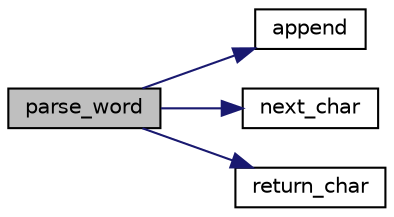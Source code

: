 digraph "parse_word"
{
  edge [fontname="Helvetica",fontsize="10",labelfontname="Helvetica",labelfontsize="10"];
  node [fontname="Helvetica",fontsize="10",shape=record];
  rankdir="LR";
  Node79 [label="parse_word",height=0.2,width=0.4,color="black", fillcolor="grey75", style="filled", fontcolor="black"];
  Node79 -> Node80 [color="midnightblue",fontsize="10",style="solid"];
  Node80 [label="append",height=0.2,width=0.4,color="black", fillcolor="white", style="filled",URL="$utils_8c.html#a8a50a6786aceb9c1f052769a96583000"];
  Node79 -> Node81 [color="midnightblue",fontsize="10",style="solid"];
  Node81 [label="next_char",height=0.2,width=0.4,color="black", fillcolor="white", style="filled",URL="$lexer_8c.html#a1cec8a2aeca74877222503c23559481c"];
  Node79 -> Node82 [color="midnightblue",fontsize="10",style="solid"];
  Node82 [label="return_char",height=0.2,width=0.4,color="black", fillcolor="white", style="filled",URL="$lexer_8c.html#a76f73c7046672a685468fd43f4e39f7a"];
}
